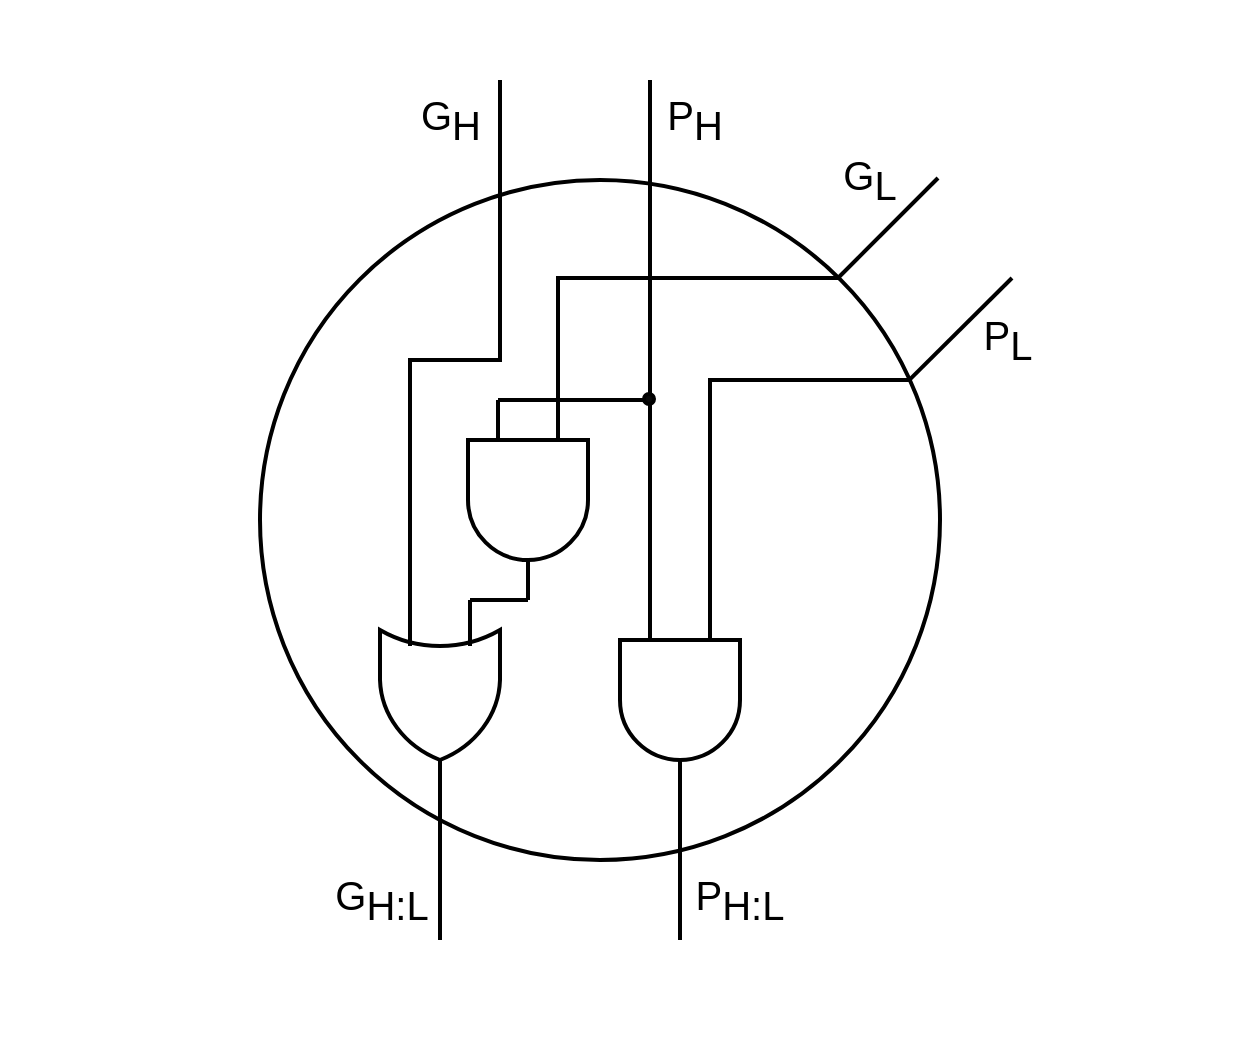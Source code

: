 <mxfile version="13.1.3">
    <diagram id="6hGFLwfOUW9BJ-s0fimq" name="Page-1">
        <mxGraphModel dx="1145" dy="1886" grid="1" gridSize="10" guides="1" tooltips="1" connect="1" arrows="1" fold="1" page="1" pageScale="1" pageWidth="827" pageHeight="1169" math="0" shadow="0">
            <root>
                <mxCell id="0"/>
                <mxCell id="1" parent="0"/>
                <mxCell id="72" value="" style="rounded=0;whiteSpace=wrap;html=1;strokeColor=none;strokeWidth=2;fillColor=#FFFFFF;fontSize=20;fontColor=#333333;" vertex="1" parent="1">
                    <mxGeometry x="100" width="620" height="520" as="geometry"/>
                </mxCell>
                <mxCell id="55" value="" style="ellipse;whiteSpace=wrap;html=1;aspect=fixed;strokeColor=#000000;strokeWidth=2;fillColor=none;" vertex="1" parent="1">
                    <mxGeometry x="230" y="90" width="340" height="340" as="geometry"/>
                </mxCell>
                <mxCell id="48" style="edgeStyle=orthogonalEdgeStyle;rounded=0;orthogonalLoop=1;jettySize=auto;html=1;exitX=0;exitY=0.25;exitDx=0;exitDy=0;exitPerimeter=0;endArrow=none;endFill=0;fillColor=#f5f5f5;strokeColor=#000000;strokeWidth=2;entryX=0.956;entryY=0.295;entryDx=0;entryDy=0;entryPerimeter=0;" edge="1" parent="1" source="42" target="55">
                    <mxGeometry relative="1" as="geometry">
                        <mxPoint x="550" y="190" as="targetPoint"/>
                        <Array as="points">
                            <mxPoint x="455" y="190"/>
                            <mxPoint x="555" y="190"/>
                        </Array>
                    </mxGeometry>
                </mxCell>
                <mxCell id="57" style="edgeStyle=orthogonalEdgeStyle;rounded=0;orthogonalLoop=1;jettySize=auto;html=1;exitX=1;exitY=0.5;exitDx=0;exitDy=0;exitPerimeter=0;endArrow=none;endFill=0;strokeColor=#000000;strokeWidth=2;" edge="1" parent="1" source="42">
                    <mxGeometry relative="1" as="geometry">
                        <mxPoint x="440" y="470" as="targetPoint"/>
                    </mxGeometry>
                </mxCell>
                <mxCell id="42" value="" style="verticalLabelPosition=bottom;shadow=0;dashed=0;align=center;html=1;verticalAlign=top;shape=mxgraph.electrical.logic_gates.logic_gate;operation=and;rotation=90;fillColor=none;strokeColor=#000000;fontColor=#333333;strokeWidth=2;" vertex="1" parent="1">
                    <mxGeometry x="390" y="320" width="100" height="60" as="geometry"/>
                </mxCell>
                <mxCell id="46" style="edgeStyle=orthogonalEdgeStyle;rounded=0;orthogonalLoop=1;jettySize=auto;html=1;exitX=0;exitY=0.75;exitDx=0;exitDy=0;exitPerimeter=0;entryX=0;entryY=0.75;entryDx=0;entryDy=0;entryPerimeter=0;endArrow=none;endFill=0;fillColor=#f5f5f5;strokeColor=#000000;strokeWidth=2;" edge="1" parent="1" source="43" target="42">
                    <mxGeometry relative="1" as="geometry">
                        <Array as="points">
                            <mxPoint x="425" y="200"/>
                        </Array>
                    </mxGeometry>
                </mxCell>
                <mxCell id="47" style="edgeStyle=orthogonalEdgeStyle;rounded=0;orthogonalLoop=1;jettySize=auto;html=1;exitX=0;exitY=0.25;exitDx=0;exitDy=0;exitPerimeter=0;endArrow=none;endFill=0;fillColor=#f5f5f5;strokeColor=#000000;strokeWidth=2;" edge="1" parent="1" source="43">
                    <mxGeometry relative="1" as="geometry">
                        <mxPoint x="520" y="139" as="targetPoint"/>
                        <Array as="points">
                            <mxPoint x="379" y="139"/>
                        </Array>
                    </mxGeometry>
                </mxCell>
                <mxCell id="43" value="" style="verticalLabelPosition=bottom;shadow=0;dashed=0;align=center;html=1;verticalAlign=top;shape=mxgraph.electrical.logic_gates.logic_gate;operation=and;rotation=90;fillColor=none;strokeColor=#000000;fontColor=#333333;strokeWidth=2;" vertex="1" parent="1">
                    <mxGeometry x="314" y="220" width="100" height="60" as="geometry"/>
                </mxCell>
                <mxCell id="45" style="edgeStyle=orthogonalEdgeStyle;rounded=0;orthogonalLoop=1;jettySize=auto;html=1;exitX=0;exitY=0.25;exitDx=0;exitDy=0;exitPerimeter=0;entryX=1;entryY=0.5;entryDx=0;entryDy=0;entryPerimeter=0;endArrow=none;endFill=0;fillColor=#f5f5f5;strokeColor=#000000;strokeWidth=2;" edge="1" parent="1" source="44" target="43">
                    <mxGeometry relative="1" as="geometry"/>
                </mxCell>
                <mxCell id="54" style="edgeStyle=orthogonalEdgeStyle;rounded=0;orthogonalLoop=1;jettySize=auto;html=1;exitX=0;exitY=0.75;exitDx=0;exitDy=0;exitPerimeter=0;endArrow=none;endFill=0;strokeColor=#000000;strokeWidth=2;" edge="1" parent="1" source="44">
                    <mxGeometry relative="1" as="geometry">
                        <mxPoint x="350" y="40" as="targetPoint"/>
                        <Array as="points">
                            <mxPoint x="305" y="180"/>
                            <mxPoint x="350" y="180"/>
                            <mxPoint x="350" y="40"/>
                        </Array>
                    </mxGeometry>
                </mxCell>
                <mxCell id="56" style="edgeStyle=orthogonalEdgeStyle;rounded=0;orthogonalLoop=1;jettySize=auto;html=1;exitX=1;exitY=0.5;exitDx=0;exitDy=0;exitPerimeter=0;endArrow=none;endFill=0;strokeColor=#000000;strokeWidth=2;" edge="1" parent="1" source="44">
                    <mxGeometry relative="1" as="geometry">
                        <mxPoint x="320" y="470" as="targetPoint"/>
                    </mxGeometry>
                </mxCell>
                <mxCell id="44" value="" style="verticalLabelPosition=bottom;shadow=0;dashed=0;align=center;html=1;verticalAlign=top;shape=mxgraph.electrical.logic_gates.logic_gate;operation=or;rotation=90;fillColor=none;strokeColor=#000000;fontColor=#333333;strokeWidth=2;" vertex="1" parent="1">
                    <mxGeometry x="270" y="320" width="100" height="60" as="geometry"/>
                </mxCell>
                <mxCell id="49" value="" style="endArrow=none;html=1;fillColor=#f5f5f5;strokeColor=#000000;strokeWidth=2;entryX=0.6;entryY=0.6;entryDx=0;entryDy=0;entryPerimeter=0;" edge="1" parent="1" target="50">
                    <mxGeometry width="50" height="50" relative="1" as="geometry">
                        <mxPoint x="425" y="40" as="sourcePoint"/>
                        <mxPoint x="425" y="160" as="targetPoint"/>
                    </mxGeometry>
                </mxCell>
                <mxCell id="50" value="" style="ellipse;whiteSpace=wrap;html=1;aspect=fixed;strokeColor=#000000;fillColor=#080808;strokeWidth=2;" vertex="1" parent="1">
                    <mxGeometry x="422" y="197" width="5" height="5" as="geometry"/>
                </mxCell>
                <mxCell id="58" value="" style="endArrow=none;html=1;strokeColor=#000000;strokeWidth=2;exitX=0.955;exitY=0.294;exitDx=0;exitDy=0;exitPerimeter=0;" edge="1" parent="1" source="55">
                    <mxGeometry width="50" height="50" relative="1" as="geometry">
                        <mxPoint x="556" y="189" as="sourcePoint"/>
                        <mxPoint x="606" y="139" as="targetPoint"/>
                    </mxGeometry>
                </mxCell>
                <mxCell id="59" value="" style="endArrow=none;html=1;strokeColor=#000000;strokeWidth=2;" edge="1" parent="1">
                    <mxGeometry width="50" height="50" relative="1" as="geometry">
                        <mxPoint x="519" y="139" as="sourcePoint"/>
                        <mxPoint x="569" y="89" as="targetPoint"/>
                    </mxGeometry>
                </mxCell>
                <mxCell id="60" value="G&lt;sub style=&quot;font-size: 20px;&quot;&gt;H&lt;/sub&gt;" style="text;html=1;align=center;verticalAlign=middle;whiteSpace=wrap;rounded=0;fontColor=#000000;fontSize=20;" vertex="1" parent="1">
                    <mxGeometry x="309" y="50" width="33" height="20" as="geometry"/>
                </mxCell>
                <mxCell id="61" value="P&lt;sub style=&quot;font-size: 20px;&quot;&gt;H&lt;/sub&gt;" style="text;html=1;align=center;verticalAlign=middle;whiteSpace=wrap;rounded=0;fontColor=#000000;fontSize=20;" vertex="1" parent="1">
                    <mxGeometry x="433" y="50" width="29" height="20" as="geometry"/>
                </mxCell>
                <mxCell id="63" value="G&lt;sub style=&quot;font-size: 20px;&quot;&gt;L&lt;/sub&gt;" style="text;html=1;strokeColor=none;fillColor=none;align=center;verticalAlign=middle;whiteSpace=wrap;rounded=0;fontColor=#000000;fontSize=20;" vertex="1" parent="1">
                    <mxGeometry x="520" y="80" width="30" height="20" as="geometry"/>
                </mxCell>
                <mxCell id="64" value="P&lt;sub style=&quot;font-size: 20px;&quot;&gt;L&lt;/sub&gt;" style="text;html=1;strokeColor=none;fillColor=none;align=center;verticalAlign=middle;whiteSpace=wrap;rounded=0;fontColor=#000000;fontSize=20;" vertex="1" parent="1">
                    <mxGeometry x="590" y="160" width="28" height="20" as="geometry"/>
                </mxCell>
                <mxCell id="65" value="P&lt;sub style=&quot;font-size: 20px;&quot;&gt;H:L&lt;/sub&gt;" style="text;html=1;strokeColor=none;fillColor=none;align=center;verticalAlign=middle;whiteSpace=wrap;rounded=0;fontColor=#000000;fontSize=20;" vertex="1" parent="1">
                    <mxGeometry x="450" y="440" width="40" height="20" as="geometry"/>
                </mxCell>
                <mxCell id="68" value="G&lt;sub style=&quot;font-size: 20px;&quot;&gt;H:L&lt;/sub&gt;" style="text;html=1;strokeColor=none;fillColor=none;align=center;verticalAlign=middle;whiteSpace=wrap;rounded=0;fontColor=#000000;fontSize=20;" vertex="1" parent="1">
                    <mxGeometry x="268" y="440" width="46" height="20" as="geometry"/>
                </mxCell>
            </root>
        </mxGraphModel>
    </diagram>
</mxfile>